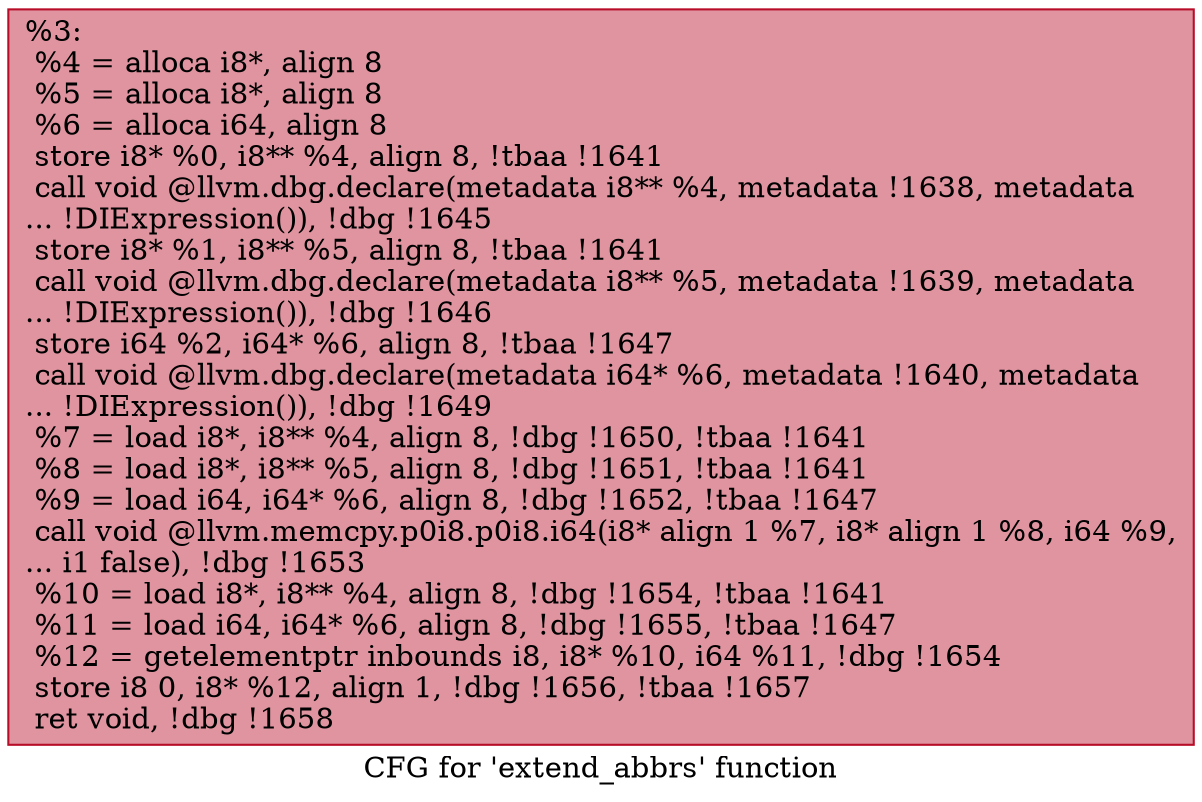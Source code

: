 digraph "CFG for 'extend_abbrs' function" {
	label="CFG for 'extend_abbrs' function";

	Node0x1847870 [shape=record,color="#b70d28ff", style=filled, fillcolor="#b70d2870",label="{%3:\l  %4 = alloca i8*, align 8\l  %5 = alloca i8*, align 8\l  %6 = alloca i64, align 8\l  store i8* %0, i8** %4, align 8, !tbaa !1641\l  call void @llvm.dbg.declare(metadata i8** %4, metadata !1638, metadata\l... !DIExpression()), !dbg !1645\l  store i8* %1, i8** %5, align 8, !tbaa !1641\l  call void @llvm.dbg.declare(metadata i8** %5, metadata !1639, metadata\l... !DIExpression()), !dbg !1646\l  store i64 %2, i64* %6, align 8, !tbaa !1647\l  call void @llvm.dbg.declare(metadata i64* %6, metadata !1640, metadata\l... !DIExpression()), !dbg !1649\l  %7 = load i8*, i8** %4, align 8, !dbg !1650, !tbaa !1641\l  %8 = load i8*, i8** %5, align 8, !dbg !1651, !tbaa !1641\l  %9 = load i64, i64* %6, align 8, !dbg !1652, !tbaa !1647\l  call void @llvm.memcpy.p0i8.p0i8.i64(i8* align 1 %7, i8* align 1 %8, i64 %9,\l... i1 false), !dbg !1653\l  %10 = load i8*, i8** %4, align 8, !dbg !1654, !tbaa !1641\l  %11 = load i64, i64* %6, align 8, !dbg !1655, !tbaa !1647\l  %12 = getelementptr inbounds i8, i8* %10, i64 %11, !dbg !1654\l  store i8 0, i8* %12, align 1, !dbg !1656, !tbaa !1657\l  ret void, !dbg !1658\l}"];
}
